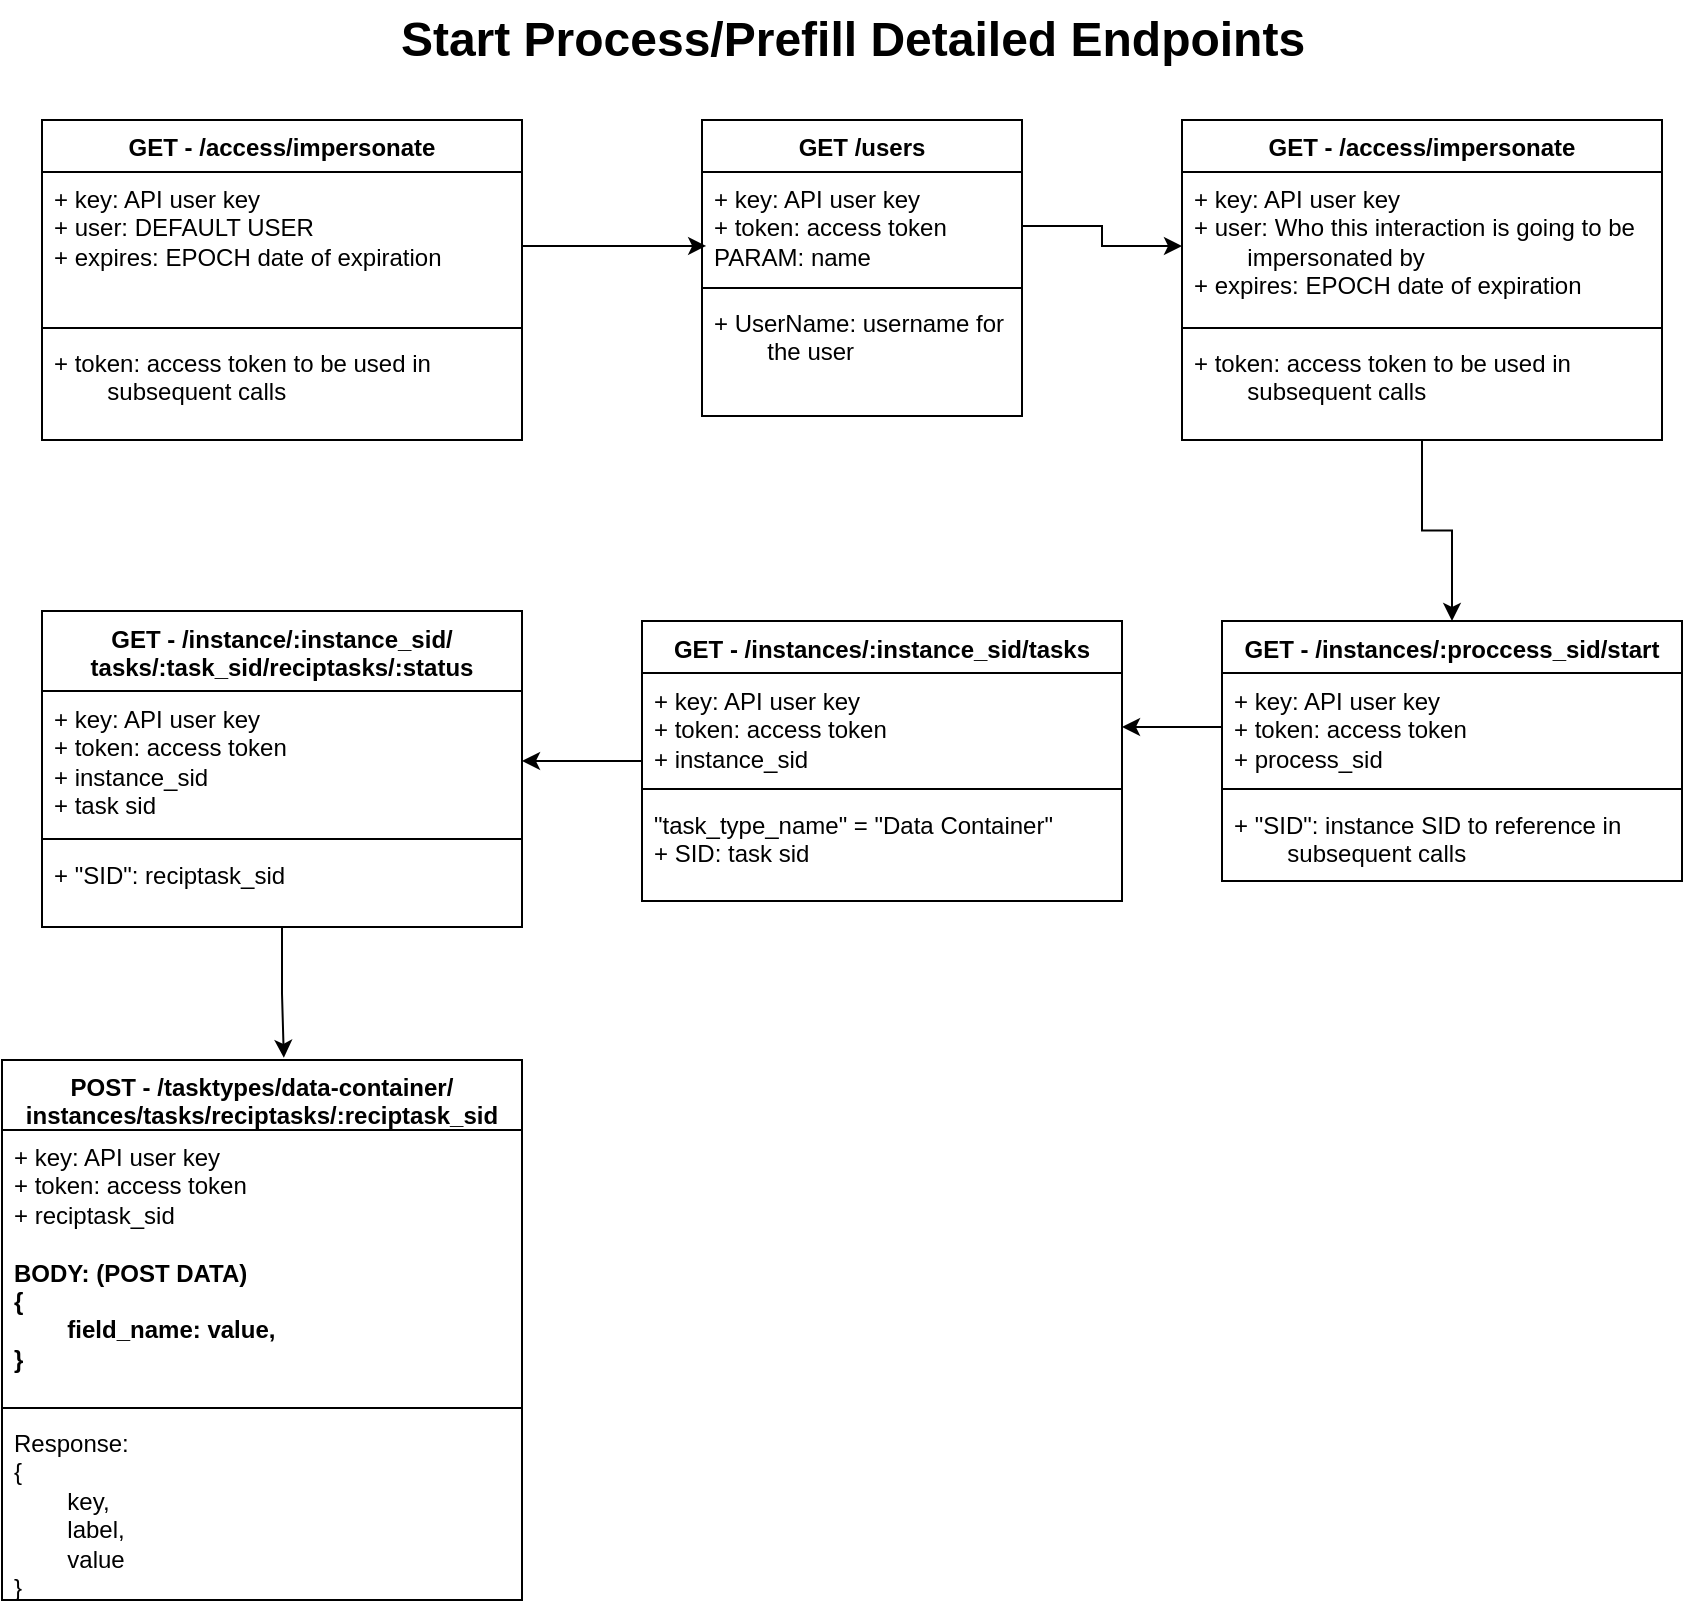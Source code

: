 <mxfile version="21.6.5" type="github">
  <diagram name="Page-1" id="cniy4X4JsxwCNDspFC5X">
    <mxGraphModel dx="1434" dy="802" grid="1" gridSize="10" guides="1" tooltips="1" connect="1" arrows="1" fold="1" page="1" pageScale="1" pageWidth="850" pageHeight="1100" math="0" shadow="0">
      <root>
        <mxCell id="0" />
        <mxCell id="1" parent="0" />
        <mxCell id="i82l4AqUnnjgsAyyBW5v-1" value="Start Process/Prefill Detailed Endpoints" style="text;strokeColor=none;fillColor=none;html=1;fontSize=24;fontStyle=1;verticalAlign=middle;align=center;" parent="1" vertex="1">
          <mxGeometry x="375" y="40" width="100" height="40" as="geometry" />
        </mxCell>
        <mxCell id="_vuxWC5ONF64F9iMfI1i-15" style="edgeStyle=orthogonalEdgeStyle;rounded=0;orthogonalLoop=1;jettySize=auto;html=1;" edge="1" parent="1" source="i82l4AqUnnjgsAyyBW5v-2" target="i82l4AqUnnjgsAyyBW5v-6">
          <mxGeometry relative="1" as="geometry" />
        </mxCell>
        <mxCell id="i82l4AqUnnjgsAyyBW5v-2" value="GET - /access/impersonate" style="swimlane;fontStyle=1;align=center;verticalAlign=top;childLayout=stackLayout;horizontal=1;startSize=26;horizontalStack=0;resizeParent=1;resizeParentMax=0;resizeLast=0;collapsible=1;marginBottom=0;whiteSpace=wrap;html=1;" parent="1" vertex="1">
          <mxGeometry x="590" y="100" width="240" height="160" as="geometry" />
        </mxCell>
        <mxCell id="i82l4AqUnnjgsAyyBW5v-3" value="+ key: API user key&lt;br&gt;+ user: Who this interaction is going to be &lt;span style=&quot;white-space: pre;&quot;&gt;&#x9;&lt;/span&gt;impersonated by&lt;br&gt;+ expires: EPOCH date of expiration" style="text;strokeColor=none;fillColor=none;align=left;verticalAlign=top;spacingLeft=4;spacingRight=4;overflow=hidden;rotatable=0;points=[[0,0.5],[1,0.5]];portConstraint=eastwest;whiteSpace=wrap;html=1;" parent="i82l4AqUnnjgsAyyBW5v-2" vertex="1">
          <mxGeometry y="26" width="240" height="74" as="geometry" />
        </mxCell>
        <mxCell id="i82l4AqUnnjgsAyyBW5v-4" value="" style="line;strokeWidth=1;fillColor=none;align=left;verticalAlign=middle;spacingTop=-1;spacingLeft=3;spacingRight=3;rotatable=0;labelPosition=right;points=[];portConstraint=eastwest;strokeColor=inherit;" parent="i82l4AqUnnjgsAyyBW5v-2" vertex="1">
          <mxGeometry y="100" width="240" height="8" as="geometry" />
        </mxCell>
        <mxCell id="i82l4AqUnnjgsAyyBW5v-5" value="+ token: access token to be used in &lt;span style=&quot;white-space: pre;&quot;&gt;&#x9;&lt;/span&gt;subsequent calls" style="text;strokeColor=none;fillColor=none;align=left;verticalAlign=top;spacingLeft=4;spacingRight=4;overflow=hidden;rotatable=0;points=[[0,0.5],[1,0.5]];portConstraint=eastwest;whiteSpace=wrap;html=1;" parent="i82l4AqUnnjgsAyyBW5v-2" vertex="1">
          <mxGeometry y="108" width="240" height="52" as="geometry" />
        </mxCell>
        <mxCell id="i82l4AqUnnjgsAyyBW5v-6" value="GET - /instances/:proccess_sid/start" style="swimlane;fontStyle=1;align=center;verticalAlign=top;childLayout=stackLayout;horizontal=1;startSize=26;horizontalStack=0;resizeParent=1;resizeParentMax=0;resizeLast=0;collapsible=1;marginBottom=0;whiteSpace=wrap;html=1;" parent="1" vertex="1">
          <mxGeometry x="610" y="350.5" width="230" height="130" as="geometry" />
        </mxCell>
        <mxCell id="i82l4AqUnnjgsAyyBW5v-7" value="+ key: API user key&lt;br&gt;+ token: access token&lt;br&gt;+ process_sid" style="text;strokeColor=none;fillColor=none;align=left;verticalAlign=top;spacingLeft=4;spacingRight=4;overflow=hidden;rotatable=0;points=[[0,0.5],[1,0.5]];portConstraint=eastwest;whiteSpace=wrap;html=1;" parent="i82l4AqUnnjgsAyyBW5v-6" vertex="1">
          <mxGeometry y="26" width="230" height="54" as="geometry" />
        </mxCell>
        <mxCell id="i82l4AqUnnjgsAyyBW5v-8" value="" style="line;strokeWidth=1;fillColor=none;align=left;verticalAlign=middle;spacingTop=-1;spacingLeft=3;spacingRight=3;rotatable=0;labelPosition=right;points=[];portConstraint=eastwest;strokeColor=inherit;" parent="i82l4AqUnnjgsAyyBW5v-6" vertex="1">
          <mxGeometry y="80" width="230" height="8" as="geometry" />
        </mxCell>
        <mxCell id="i82l4AqUnnjgsAyyBW5v-9" value="+ &quot;SID&quot;: instance SID to reference in &lt;span style=&quot;white-space: pre;&quot;&gt;&#x9;&lt;/span&gt;subsequent calls" style="text;strokeColor=none;fillColor=none;align=left;verticalAlign=top;spacingLeft=4;spacingRight=4;overflow=hidden;rotatable=0;points=[[0,0.5],[1,0.5]];portConstraint=eastwest;whiteSpace=wrap;html=1;" parent="i82l4AqUnnjgsAyyBW5v-6" vertex="1">
          <mxGeometry y="88" width="230" height="42" as="geometry" />
        </mxCell>
        <mxCell id="_vuxWC5ONF64F9iMfI1i-18" style="edgeStyle=orthogonalEdgeStyle;rounded=0;orthogonalLoop=1;jettySize=auto;html=1;entryX=0.542;entryY=-0.004;entryDx=0;entryDy=0;entryPerimeter=0;" edge="1" parent="1" source="i82l4AqUnnjgsAyyBW5v-34" target="i82l4AqUnnjgsAyyBW5v-44">
          <mxGeometry relative="1" as="geometry" />
        </mxCell>
        <mxCell id="i82l4AqUnnjgsAyyBW5v-34" value="GET - /instance/:instance_sid/&lt;br&gt;tasks/:task_sid/reciptasks/:status" style="swimlane;fontStyle=1;align=center;verticalAlign=top;childLayout=stackLayout;horizontal=1;startSize=40;horizontalStack=0;resizeParent=1;resizeParentMax=0;resizeLast=0;collapsible=1;marginBottom=0;whiteSpace=wrap;html=1;" parent="1" vertex="1">
          <mxGeometry x="20" y="345.5" width="240" height="158" as="geometry" />
        </mxCell>
        <mxCell id="i82l4AqUnnjgsAyyBW5v-35" value="+ key: API user key&lt;br&gt;+ token: access token&lt;br&gt;+ instance_sid&lt;br&gt;+ task sid" style="text;strokeColor=none;fillColor=none;align=left;verticalAlign=top;spacingLeft=4;spacingRight=4;overflow=hidden;rotatable=0;points=[[0,0.5],[1,0.5]];portConstraint=eastwest;whiteSpace=wrap;html=1;" parent="i82l4AqUnnjgsAyyBW5v-34" vertex="1">
          <mxGeometry y="40" width="240" height="70" as="geometry" />
        </mxCell>
        <mxCell id="i82l4AqUnnjgsAyyBW5v-36" value="" style="line;strokeWidth=1;fillColor=none;align=left;verticalAlign=middle;spacingTop=-1;spacingLeft=3;spacingRight=3;rotatable=0;labelPosition=right;points=[];portConstraint=eastwest;strokeColor=inherit;" parent="i82l4AqUnnjgsAyyBW5v-34" vertex="1">
          <mxGeometry y="110" width="240" height="8" as="geometry" />
        </mxCell>
        <mxCell id="i82l4AqUnnjgsAyyBW5v-37" value="+ &quot;SID&quot;: reciptask_sid" style="text;strokeColor=none;fillColor=none;align=left;verticalAlign=top;spacingLeft=4;spacingRight=4;overflow=hidden;rotatable=0;points=[[0,0.5],[1,0.5]];portConstraint=eastwest;whiteSpace=wrap;html=1;" parent="i82l4AqUnnjgsAyyBW5v-34" vertex="1">
          <mxGeometry y="118" width="240" height="40" as="geometry" />
        </mxCell>
        <mxCell id="_vuxWC5ONF64F9iMfI1i-17" style="edgeStyle=orthogonalEdgeStyle;rounded=0;orthogonalLoop=1;jettySize=auto;html=1;entryX=1;entryY=0.5;entryDx=0;entryDy=0;" edge="1" parent="1" source="i82l4AqUnnjgsAyyBW5v-39" target="i82l4AqUnnjgsAyyBW5v-35">
          <mxGeometry relative="1" as="geometry" />
        </mxCell>
        <mxCell id="i82l4AqUnnjgsAyyBW5v-39" value="GET - /instances/:instance_sid/tasks" style="swimlane;fontStyle=1;align=center;verticalAlign=top;childLayout=stackLayout;horizontal=1;startSize=26;horizontalStack=0;resizeParent=1;resizeParentMax=0;resizeLast=0;collapsible=1;marginBottom=0;whiteSpace=wrap;html=1;" parent="1" vertex="1">
          <mxGeometry x="320" y="350.5" width="240" height="140" as="geometry" />
        </mxCell>
        <mxCell id="i82l4AqUnnjgsAyyBW5v-40" value="+ key: API user key&lt;br&gt;+ token: access token&lt;br&gt;+ instance_sid" style="text;strokeColor=none;fillColor=none;align=left;verticalAlign=top;spacingLeft=4;spacingRight=4;overflow=hidden;rotatable=0;points=[[0,0.5],[1,0.5]];portConstraint=eastwest;whiteSpace=wrap;html=1;" parent="i82l4AqUnnjgsAyyBW5v-39" vertex="1">
          <mxGeometry y="26" width="240" height="54" as="geometry" />
        </mxCell>
        <mxCell id="i82l4AqUnnjgsAyyBW5v-41" value="" style="line;strokeWidth=1;fillColor=none;align=left;verticalAlign=middle;spacingTop=-1;spacingLeft=3;spacingRight=3;rotatable=0;labelPosition=right;points=[];portConstraint=eastwest;strokeColor=inherit;" parent="i82l4AqUnnjgsAyyBW5v-39" vertex="1">
          <mxGeometry y="80" width="240" height="8" as="geometry" />
        </mxCell>
        <mxCell id="i82l4AqUnnjgsAyyBW5v-42" value="&quot;task_type_name&quot; = &quot;Data Container&quot;&lt;br&gt;+ SID: task sid" style="text;strokeColor=none;fillColor=none;align=left;verticalAlign=top;spacingLeft=4;spacingRight=4;overflow=hidden;rotatable=0;points=[[0,0.5],[1,0.5]];portConstraint=eastwest;whiteSpace=wrap;html=1;" parent="i82l4AqUnnjgsAyyBW5v-39" vertex="1">
          <mxGeometry y="88" width="240" height="52" as="geometry" />
        </mxCell>
        <mxCell id="i82l4AqUnnjgsAyyBW5v-44" value="POST - /tasktypes/data-container/&lt;br&gt;instances/tasks/reciptasks/:reciptask_sid" style="swimlane;fontStyle=1;align=center;verticalAlign=top;childLayout=stackLayout;horizontal=1;startSize=35;horizontalStack=0;resizeParent=1;resizeParentMax=0;resizeLast=0;collapsible=1;marginBottom=0;whiteSpace=wrap;html=1;" parent="1" vertex="1">
          <mxGeometry y="570" width="260" height="270" as="geometry" />
        </mxCell>
        <mxCell id="i82l4AqUnnjgsAyyBW5v-45" value="+ key: API user key&lt;br&gt;+ token: access token&lt;br&gt;+ reciptask_sid&lt;br&gt;&lt;br&gt;&lt;b&gt;BODY: (POST DATA)&lt;br&gt;{&lt;br&gt;&lt;span style=&quot;white-space: pre;&quot;&gt;&#x9;&lt;/span&gt;field_name: value,&lt;span style=&quot;white-space: pre;&quot;&gt;&#x9;&lt;/span&gt;&lt;br&gt;}&lt;br&gt;&lt;/b&gt;" style="text;strokeColor=none;fillColor=none;align=left;verticalAlign=top;spacingLeft=4;spacingRight=4;overflow=hidden;rotatable=0;points=[[0,0.5],[1,0.5]];portConstraint=eastwest;whiteSpace=wrap;html=1;" parent="i82l4AqUnnjgsAyyBW5v-44" vertex="1">
          <mxGeometry y="35" width="260" height="135" as="geometry" />
        </mxCell>
        <mxCell id="i82l4AqUnnjgsAyyBW5v-46" value="" style="line;strokeWidth=1;fillColor=none;align=left;verticalAlign=middle;spacingTop=-1;spacingLeft=3;spacingRight=3;rotatable=0;labelPosition=right;points=[];portConstraint=eastwest;strokeColor=inherit;" parent="i82l4AqUnnjgsAyyBW5v-44" vertex="1">
          <mxGeometry y="170" width="260" height="8" as="geometry" />
        </mxCell>
        <mxCell id="i82l4AqUnnjgsAyyBW5v-47" value="Response:&lt;br&gt;{&lt;br&gt;&lt;span style=&quot;white-space: pre;&quot;&gt;&#x9;&lt;/span&gt;key,&lt;br&gt;&lt;span style=&quot;white-space: pre;&quot;&gt;&#x9;&lt;/span&gt;label,&lt;br&gt;&lt;span style=&quot;white-space: pre;&quot;&gt;&#x9;&lt;/span&gt;value&lt;br&gt;}" style="text;strokeColor=none;fillColor=none;align=left;verticalAlign=top;spacingLeft=4;spacingRight=4;overflow=hidden;rotatable=0;points=[[0,0.5],[1,0.5]];portConstraint=eastwest;whiteSpace=wrap;html=1;" parent="i82l4AqUnnjgsAyyBW5v-44" vertex="1">
          <mxGeometry y="178" width="260" height="92" as="geometry" />
        </mxCell>
        <mxCell id="_vuxWC5ONF64F9iMfI1i-5" value="GET /users" style="swimlane;fontStyle=1;align=center;verticalAlign=top;childLayout=stackLayout;horizontal=1;startSize=26;horizontalStack=0;resizeParent=1;resizeParentMax=0;resizeLast=0;collapsible=1;marginBottom=0;whiteSpace=wrap;html=1;" vertex="1" parent="1">
          <mxGeometry x="350" y="100" width="160" height="148" as="geometry" />
        </mxCell>
        <mxCell id="_vuxWC5ONF64F9iMfI1i-6" value="+ key: API user key&lt;br&gt;+ token: access token&lt;br&gt;PARAM: name" style="text;strokeColor=none;fillColor=none;align=left;verticalAlign=top;spacingLeft=4;spacingRight=4;overflow=hidden;rotatable=0;points=[[0,0.5],[1,0.5]];portConstraint=eastwest;whiteSpace=wrap;html=1;" vertex="1" parent="_vuxWC5ONF64F9iMfI1i-5">
          <mxGeometry y="26" width="160" height="54" as="geometry" />
        </mxCell>
        <mxCell id="_vuxWC5ONF64F9iMfI1i-7" value="" style="line;strokeWidth=1;fillColor=none;align=left;verticalAlign=middle;spacingTop=-1;spacingLeft=3;spacingRight=3;rotatable=0;labelPosition=right;points=[];portConstraint=eastwest;strokeColor=inherit;" vertex="1" parent="_vuxWC5ONF64F9iMfI1i-5">
          <mxGeometry y="80" width="160" height="8" as="geometry" />
        </mxCell>
        <mxCell id="_vuxWC5ONF64F9iMfI1i-8" value="+ UserName: username for &lt;span style=&quot;white-space: pre;&quot;&gt;&#x9;&lt;/span&gt;the user" style="text;strokeColor=none;fillColor=none;align=left;verticalAlign=top;spacingLeft=4;spacingRight=4;overflow=hidden;rotatable=0;points=[[0,0.5],[1,0.5]];portConstraint=eastwest;whiteSpace=wrap;html=1;" vertex="1" parent="_vuxWC5ONF64F9iMfI1i-5">
          <mxGeometry y="88" width="160" height="60" as="geometry" />
        </mxCell>
        <mxCell id="_vuxWC5ONF64F9iMfI1i-9" value="GET - /access/impersonate" style="swimlane;fontStyle=1;align=center;verticalAlign=top;childLayout=stackLayout;horizontal=1;startSize=26;horizontalStack=0;resizeParent=1;resizeParentMax=0;resizeLast=0;collapsible=1;marginBottom=0;whiteSpace=wrap;html=1;" vertex="1" parent="1">
          <mxGeometry x="20" y="100" width="240" height="160" as="geometry" />
        </mxCell>
        <mxCell id="_vuxWC5ONF64F9iMfI1i-10" value="+ key: API user key&lt;br&gt;+ user: DEFAULT USER&lt;br&gt;+ expires: EPOCH date of expiration" style="text;strokeColor=none;fillColor=none;align=left;verticalAlign=top;spacingLeft=4;spacingRight=4;overflow=hidden;rotatable=0;points=[[0,0.5],[1,0.5]];portConstraint=eastwest;whiteSpace=wrap;html=1;" vertex="1" parent="_vuxWC5ONF64F9iMfI1i-9">
          <mxGeometry y="26" width="240" height="74" as="geometry" />
        </mxCell>
        <mxCell id="_vuxWC5ONF64F9iMfI1i-11" value="" style="line;strokeWidth=1;fillColor=none;align=left;verticalAlign=middle;spacingTop=-1;spacingLeft=3;spacingRight=3;rotatable=0;labelPosition=right;points=[];portConstraint=eastwest;strokeColor=inherit;" vertex="1" parent="_vuxWC5ONF64F9iMfI1i-9">
          <mxGeometry y="100" width="240" height="8" as="geometry" />
        </mxCell>
        <mxCell id="_vuxWC5ONF64F9iMfI1i-12" value="+ token: access token to be used in &lt;span style=&quot;white-space: pre;&quot;&gt;&#x9;&lt;/span&gt;subsequent calls" style="text;strokeColor=none;fillColor=none;align=left;verticalAlign=top;spacingLeft=4;spacingRight=4;overflow=hidden;rotatable=0;points=[[0,0.5],[1,0.5]];portConstraint=eastwest;whiteSpace=wrap;html=1;" vertex="1" parent="_vuxWC5ONF64F9iMfI1i-9">
          <mxGeometry y="108" width="240" height="52" as="geometry" />
        </mxCell>
        <mxCell id="_vuxWC5ONF64F9iMfI1i-13" style="edgeStyle=orthogonalEdgeStyle;rounded=0;orthogonalLoop=1;jettySize=auto;html=1;entryX=0.013;entryY=0.685;entryDx=0;entryDy=0;entryPerimeter=0;" edge="1" parent="1" source="_vuxWC5ONF64F9iMfI1i-10" target="_vuxWC5ONF64F9iMfI1i-6">
          <mxGeometry relative="1" as="geometry" />
        </mxCell>
        <mxCell id="_vuxWC5ONF64F9iMfI1i-14" style="edgeStyle=orthogonalEdgeStyle;rounded=0;orthogonalLoop=1;jettySize=auto;html=1;" edge="1" parent="1" source="_vuxWC5ONF64F9iMfI1i-6" target="i82l4AqUnnjgsAyyBW5v-3">
          <mxGeometry relative="1" as="geometry" />
        </mxCell>
        <mxCell id="_vuxWC5ONF64F9iMfI1i-16" style="edgeStyle=orthogonalEdgeStyle;rounded=0;orthogonalLoop=1;jettySize=auto;html=1;entryX=1;entryY=0.5;entryDx=0;entryDy=0;" edge="1" parent="1" source="i82l4AqUnnjgsAyyBW5v-7" target="i82l4AqUnnjgsAyyBW5v-40">
          <mxGeometry relative="1" as="geometry" />
        </mxCell>
      </root>
    </mxGraphModel>
  </diagram>
</mxfile>
